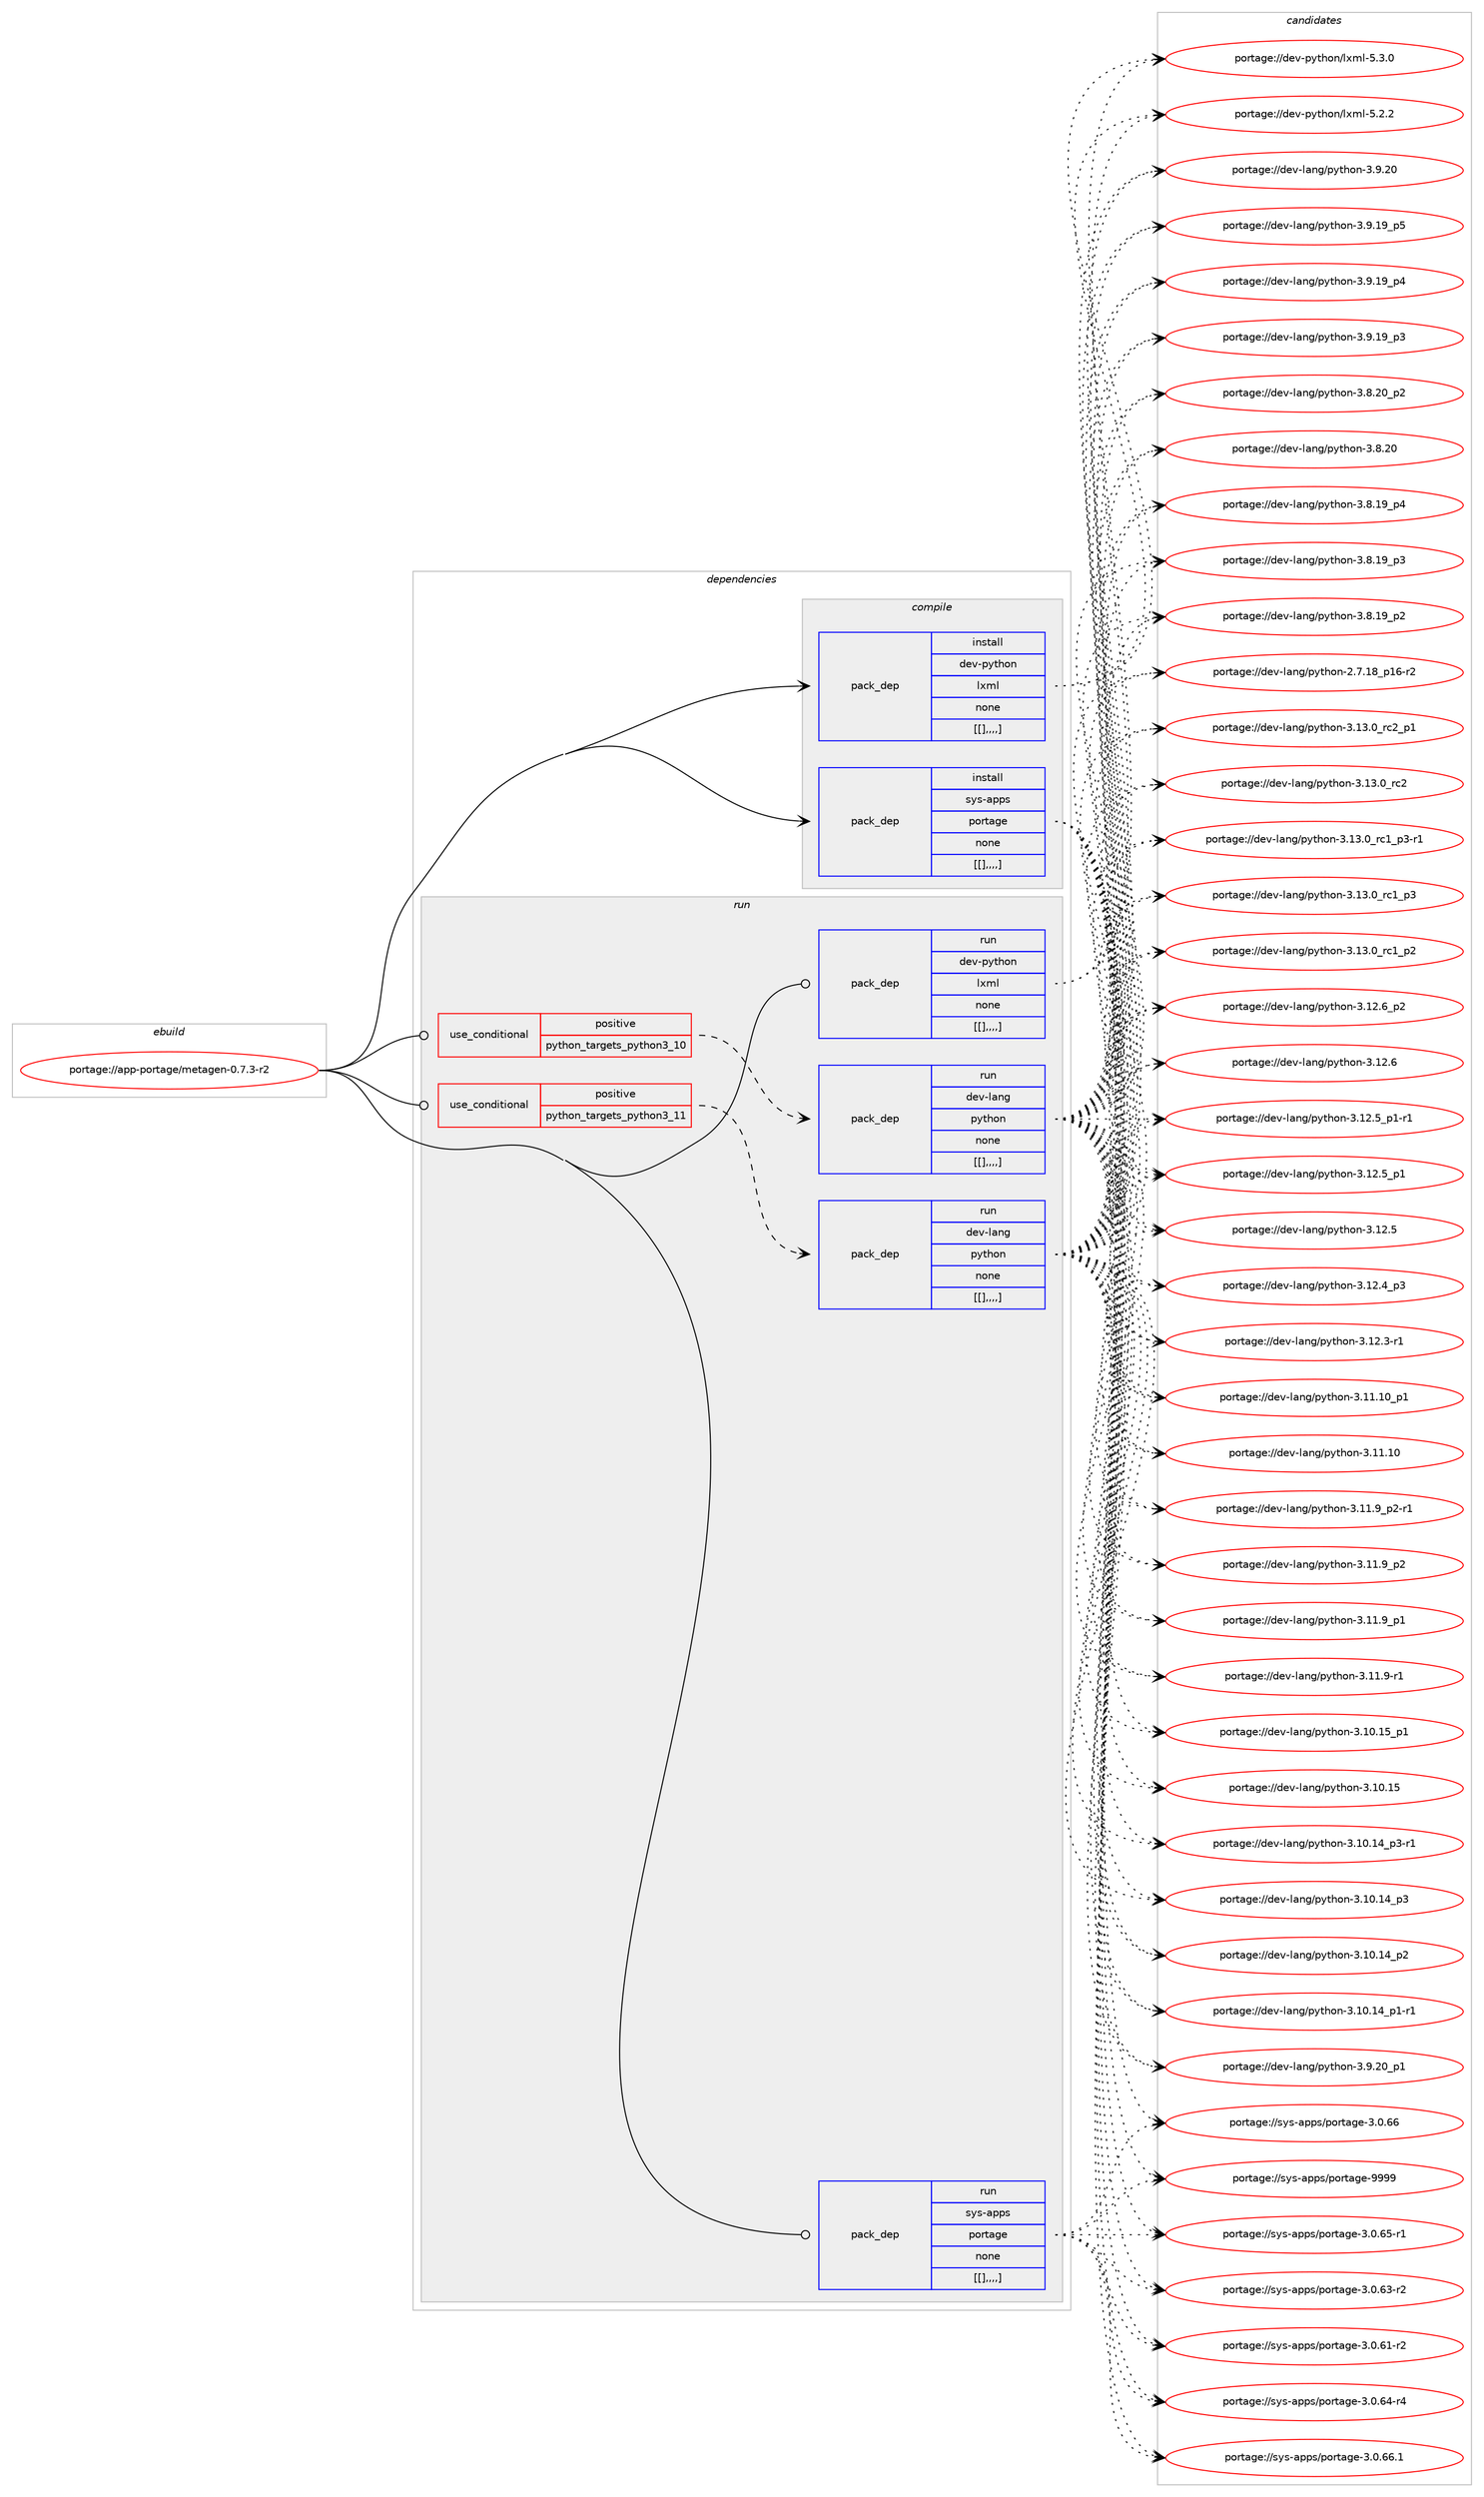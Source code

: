 digraph prolog {

# *************
# Graph options
# *************

newrank=true;
concentrate=true;
compound=true;
graph [rankdir=LR,fontname=Helvetica,fontsize=10,ranksep=1.5];#, ranksep=2.5, nodesep=0.2];
edge  [arrowhead=vee];
node  [fontname=Helvetica,fontsize=10];

# **********
# The ebuild
# **********

subgraph cluster_leftcol {
color=gray;
label=<<i>ebuild</i>>;
id [label="portage://app-portage/metagen-0.7.3-r2", color=red, width=4, href="../app-portage/metagen-0.7.3-r2.svg"];
}

# ****************
# The dependencies
# ****************

subgraph cluster_midcol {
color=gray;
label=<<i>dependencies</i>>;
subgraph cluster_compile {
fillcolor="#eeeeee";
style=filled;
label=<<i>compile</i>>;
subgraph pack36571 {
dependency51515 [label=<<TABLE BORDER="0" CELLBORDER="1" CELLSPACING="0" CELLPADDING="4" WIDTH="220"><TR><TD ROWSPAN="6" CELLPADDING="30">pack_dep</TD></TR><TR><TD WIDTH="110">install</TD></TR><TR><TD>dev-python</TD></TR><TR><TD>lxml</TD></TR><TR><TD>none</TD></TR><TR><TD>[[],,,,]</TD></TR></TABLE>>, shape=none, color=blue];
}
id:e -> dependency51515:w [weight=20,style="solid",arrowhead="vee"];
subgraph pack36572 {
dependency51516 [label=<<TABLE BORDER="0" CELLBORDER="1" CELLSPACING="0" CELLPADDING="4" WIDTH="220"><TR><TD ROWSPAN="6" CELLPADDING="30">pack_dep</TD></TR><TR><TD WIDTH="110">install</TD></TR><TR><TD>sys-apps</TD></TR><TR><TD>portage</TD></TR><TR><TD>none</TD></TR><TR><TD>[[],,,,]</TD></TR></TABLE>>, shape=none, color=blue];
}
id:e -> dependency51516:w [weight=20,style="solid",arrowhead="vee"];
}
subgraph cluster_compileandrun {
fillcolor="#eeeeee";
style=filled;
label=<<i>compile and run</i>>;
}
subgraph cluster_run {
fillcolor="#eeeeee";
style=filled;
label=<<i>run</i>>;
subgraph cond14480 {
dependency51517 [label=<<TABLE BORDER="0" CELLBORDER="1" CELLSPACING="0" CELLPADDING="4"><TR><TD ROWSPAN="3" CELLPADDING="10">use_conditional</TD></TR><TR><TD>positive</TD></TR><TR><TD>python_targets_python3_10</TD></TR></TABLE>>, shape=none, color=red];
subgraph pack36573 {
dependency51518 [label=<<TABLE BORDER="0" CELLBORDER="1" CELLSPACING="0" CELLPADDING="4" WIDTH="220"><TR><TD ROWSPAN="6" CELLPADDING="30">pack_dep</TD></TR><TR><TD WIDTH="110">run</TD></TR><TR><TD>dev-lang</TD></TR><TR><TD>python</TD></TR><TR><TD>none</TD></TR><TR><TD>[[],,,,]</TD></TR></TABLE>>, shape=none, color=blue];
}
dependency51517:e -> dependency51518:w [weight=20,style="dashed",arrowhead="vee"];
}
id:e -> dependency51517:w [weight=20,style="solid",arrowhead="odot"];
subgraph cond14481 {
dependency51519 [label=<<TABLE BORDER="0" CELLBORDER="1" CELLSPACING="0" CELLPADDING="4"><TR><TD ROWSPAN="3" CELLPADDING="10">use_conditional</TD></TR><TR><TD>positive</TD></TR><TR><TD>python_targets_python3_11</TD></TR></TABLE>>, shape=none, color=red];
subgraph pack36574 {
dependency51520 [label=<<TABLE BORDER="0" CELLBORDER="1" CELLSPACING="0" CELLPADDING="4" WIDTH="220"><TR><TD ROWSPAN="6" CELLPADDING="30">pack_dep</TD></TR><TR><TD WIDTH="110">run</TD></TR><TR><TD>dev-lang</TD></TR><TR><TD>python</TD></TR><TR><TD>none</TD></TR><TR><TD>[[],,,,]</TD></TR></TABLE>>, shape=none, color=blue];
}
dependency51519:e -> dependency51520:w [weight=20,style="dashed",arrowhead="vee"];
}
id:e -> dependency51519:w [weight=20,style="solid",arrowhead="odot"];
subgraph pack36575 {
dependency51521 [label=<<TABLE BORDER="0" CELLBORDER="1" CELLSPACING="0" CELLPADDING="4" WIDTH="220"><TR><TD ROWSPAN="6" CELLPADDING="30">pack_dep</TD></TR><TR><TD WIDTH="110">run</TD></TR><TR><TD>dev-python</TD></TR><TR><TD>lxml</TD></TR><TR><TD>none</TD></TR><TR><TD>[[],,,,]</TD></TR></TABLE>>, shape=none, color=blue];
}
id:e -> dependency51521:w [weight=20,style="solid",arrowhead="odot"];
subgraph pack36576 {
dependency51522 [label=<<TABLE BORDER="0" CELLBORDER="1" CELLSPACING="0" CELLPADDING="4" WIDTH="220"><TR><TD ROWSPAN="6" CELLPADDING="30">pack_dep</TD></TR><TR><TD WIDTH="110">run</TD></TR><TR><TD>sys-apps</TD></TR><TR><TD>portage</TD></TR><TR><TD>none</TD></TR><TR><TD>[[],,,,]</TD></TR></TABLE>>, shape=none, color=blue];
}
id:e -> dependency51522:w [weight=20,style="solid",arrowhead="odot"];
}
}

# **************
# The candidates
# **************

subgraph cluster_choices {
rank=same;
color=gray;
label=<<i>candidates</i>>;

subgraph choice36571 {
color=black;
nodesep=1;
choice1001011184511212111610411111047108120109108455346514648 [label="portage://dev-python/lxml-5.3.0", color=red, width=4,href="../dev-python/lxml-5.3.0.svg"];
choice1001011184511212111610411111047108120109108455346504650 [label="portage://dev-python/lxml-5.2.2", color=red, width=4,href="../dev-python/lxml-5.2.2.svg"];
dependency51515:e -> choice1001011184511212111610411111047108120109108455346514648:w [style=dotted,weight="100"];
dependency51515:e -> choice1001011184511212111610411111047108120109108455346504650:w [style=dotted,weight="100"];
}
subgraph choice36572 {
color=black;
nodesep=1;
choice115121115459711211211547112111114116971031014557575757 [label="portage://sys-apps/portage-9999", color=red, width=4,href="../sys-apps/portage-9999.svg"];
choice11512111545971121121154711211111411697103101455146484654544649 [label="portage://sys-apps/portage-3.0.66.1", color=red, width=4,href="../sys-apps/portage-3.0.66.1.svg"];
choice1151211154597112112115471121111141169710310145514648465454 [label="portage://sys-apps/portage-3.0.66", color=red, width=4,href="../sys-apps/portage-3.0.66.svg"];
choice11512111545971121121154711211111411697103101455146484654534511449 [label="portage://sys-apps/portage-3.0.65-r1", color=red, width=4,href="../sys-apps/portage-3.0.65-r1.svg"];
choice11512111545971121121154711211111411697103101455146484654524511452 [label="portage://sys-apps/portage-3.0.64-r4", color=red, width=4,href="../sys-apps/portage-3.0.64-r4.svg"];
choice11512111545971121121154711211111411697103101455146484654514511450 [label="portage://sys-apps/portage-3.0.63-r2", color=red, width=4,href="../sys-apps/portage-3.0.63-r2.svg"];
choice11512111545971121121154711211111411697103101455146484654494511450 [label="portage://sys-apps/portage-3.0.61-r2", color=red, width=4,href="../sys-apps/portage-3.0.61-r2.svg"];
dependency51516:e -> choice115121115459711211211547112111114116971031014557575757:w [style=dotted,weight="100"];
dependency51516:e -> choice11512111545971121121154711211111411697103101455146484654544649:w [style=dotted,weight="100"];
dependency51516:e -> choice1151211154597112112115471121111141169710310145514648465454:w [style=dotted,weight="100"];
dependency51516:e -> choice11512111545971121121154711211111411697103101455146484654534511449:w [style=dotted,weight="100"];
dependency51516:e -> choice11512111545971121121154711211111411697103101455146484654524511452:w [style=dotted,weight="100"];
dependency51516:e -> choice11512111545971121121154711211111411697103101455146484654514511450:w [style=dotted,weight="100"];
dependency51516:e -> choice11512111545971121121154711211111411697103101455146484654494511450:w [style=dotted,weight="100"];
}
subgraph choice36573 {
color=black;
nodesep=1;
choice100101118451089711010347112121116104111110455146495146489511499509511249 [label="portage://dev-lang/python-3.13.0_rc2_p1", color=red, width=4,href="../dev-lang/python-3.13.0_rc2_p1.svg"];
choice10010111845108971101034711212111610411111045514649514648951149950 [label="portage://dev-lang/python-3.13.0_rc2", color=red, width=4,href="../dev-lang/python-3.13.0_rc2.svg"];
choice1001011184510897110103471121211161041111104551464951464895114994995112514511449 [label="portage://dev-lang/python-3.13.0_rc1_p3-r1", color=red, width=4,href="../dev-lang/python-3.13.0_rc1_p3-r1.svg"];
choice100101118451089711010347112121116104111110455146495146489511499499511251 [label="portage://dev-lang/python-3.13.0_rc1_p3", color=red, width=4,href="../dev-lang/python-3.13.0_rc1_p3.svg"];
choice100101118451089711010347112121116104111110455146495146489511499499511250 [label="portage://dev-lang/python-3.13.0_rc1_p2", color=red, width=4,href="../dev-lang/python-3.13.0_rc1_p2.svg"];
choice100101118451089711010347112121116104111110455146495046549511250 [label="portage://dev-lang/python-3.12.6_p2", color=red, width=4,href="../dev-lang/python-3.12.6_p2.svg"];
choice10010111845108971101034711212111610411111045514649504654 [label="portage://dev-lang/python-3.12.6", color=red, width=4,href="../dev-lang/python-3.12.6.svg"];
choice1001011184510897110103471121211161041111104551464950465395112494511449 [label="portage://dev-lang/python-3.12.5_p1-r1", color=red, width=4,href="../dev-lang/python-3.12.5_p1-r1.svg"];
choice100101118451089711010347112121116104111110455146495046539511249 [label="portage://dev-lang/python-3.12.5_p1", color=red, width=4,href="../dev-lang/python-3.12.5_p1.svg"];
choice10010111845108971101034711212111610411111045514649504653 [label="portage://dev-lang/python-3.12.5", color=red, width=4,href="../dev-lang/python-3.12.5.svg"];
choice100101118451089711010347112121116104111110455146495046529511251 [label="portage://dev-lang/python-3.12.4_p3", color=red, width=4,href="../dev-lang/python-3.12.4_p3.svg"];
choice100101118451089711010347112121116104111110455146495046514511449 [label="portage://dev-lang/python-3.12.3-r1", color=red, width=4,href="../dev-lang/python-3.12.3-r1.svg"];
choice10010111845108971101034711212111610411111045514649494649489511249 [label="portage://dev-lang/python-3.11.10_p1", color=red, width=4,href="../dev-lang/python-3.11.10_p1.svg"];
choice1001011184510897110103471121211161041111104551464949464948 [label="portage://dev-lang/python-3.11.10", color=red, width=4,href="../dev-lang/python-3.11.10.svg"];
choice1001011184510897110103471121211161041111104551464949465795112504511449 [label="portage://dev-lang/python-3.11.9_p2-r1", color=red, width=4,href="../dev-lang/python-3.11.9_p2-r1.svg"];
choice100101118451089711010347112121116104111110455146494946579511250 [label="portage://dev-lang/python-3.11.9_p2", color=red, width=4,href="../dev-lang/python-3.11.9_p2.svg"];
choice100101118451089711010347112121116104111110455146494946579511249 [label="portage://dev-lang/python-3.11.9_p1", color=red, width=4,href="../dev-lang/python-3.11.9_p1.svg"];
choice100101118451089711010347112121116104111110455146494946574511449 [label="portage://dev-lang/python-3.11.9-r1", color=red, width=4,href="../dev-lang/python-3.11.9-r1.svg"];
choice10010111845108971101034711212111610411111045514649484649539511249 [label="portage://dev-lang/python-3.10.15_p1", color=red, width=4,href="../dev-lang/python-3.10.15_p1.svg"];
choice1001011184510897110103471121211161041111104551464948464953 [label="portage://dev-lang/python-3.10.15", color=red, width=4,href="../dev-lang/python-3.10.15.svg"];
choice100101118451089711010347112121116104111110455146494846495295112514511449 [label="portage://dev-lang/python-3.10.14_p3-r1", color=red, width=4,href="../dev-lang/python-3.10.14_p3-r1.svg"];
choice10010111845108971101034711212111610411111045514649484649529511251 [label="portage://dev-lang/python-3.10.14_p3", color=red, width=4,href="../dev-lang/python-3.10.14_p3.svg"];
choice10010111845108971101034711212111610411111045514649484649529511250 [label="portage://dev-lang/python-3.10.14_p2", color=red, width=4,href="../dev-lang/python-3.10.14_p2.svg"];
choice100101118451089711010347112121116104111110455146494846495295112494511449 [label="portage://dev-lang/python-3.10.14_p1-r1", color=red, width=4,href="../dev-lang/python-3.10.14_p1-r1.svg"];
choice100101118451089711010347112121116104111110455146574650489511249 [label="portage://dev-lang/python-3.9.20_p1", color=red, width=4,href="../dev-lang/python-3.9.20_p1.svg"];
choice10010111845108971101034711212111610411111045514657465048 [label="portage://dev-lang/python-3.9.20", color=red, width=4,href="../dev-lang/python-3.9.20.svg"];
choice100101118451089711010347112121116104111110455146574649579511253 [label="portage://dev-lang/python-3.9.19_p5", color=red, width=4,href="../dev-lang/python-3.9.19_p5.svg"];
choice100101118451089711010347112121116104111110455146574649579511252 [label="portage://dev-lang/python-3.9.19_p4", color=red, width=4,href="../dev-lang/python-3.9.19_p4.svg"];
choice100101118451089711010347112121116104111110455146574649579511251 [label="portage://dev-lang/python-3.9.19_p3", color=red, width=4,href="../dev-lang/python-3.9.19_p3.svg"];
choice100101118451089711010347112121116104111110455146564650489511250 [label="portage://dev-lang/python-3.8.20_p2", color=red, width=4,href="../dev-lang/python-3.8.20_p2.svg"];
choice10010111845108971101034711212111610411111045514656465048 [label="portage://dev-lang/python-3.8.20", color=red, width=4,href="../dev-lang/python-3.8.20.svg"];
choice100101118451089711010347112121116104111110455146564649579511252 [label="portage://dev-lang/python-3.8.19_p4", color=red, width=4,href="../dev-lang/python-3.8.19_p4.svg"];
choice100101118451089711010347112121116104111110455146564649579511251 [label="portage://dev-lang/python-3.8.19_p3", color=red, width=4,href="../dev-lang/python-3.8.19_p3.svg"];
choice100101118451089711010347112121116104111110455146564649579511250 [label="portage://dev-lang/python-3.8.19_p2", color=red, width=4,href="../dev-lang/python-3.8.19_p2.svg"];
choice100101118451089711010347112121116104111110455046554649569511249544511450 [label="portage://dev-lang/python-2.7.18_p16-r2", color=red, width=4,href="../dev-lang/python-2.7.18_p16-r2.svg"];
dependency51518:e -> choice100101118451089711010347112121116104111110455146495146489511499509511249:w [style=dotted,weight="100"];
dependency51518:e -> choice10010111845108971101034711212111610411111045514649514648951149950:w [style=dotted,weight="100"];
dependency51518:e -> choice1001011184510897110103471121211161041111104551464951464895114994995112514511449:w [style=dotted,weight="100"];
dependency51518:e -> choice100101118451089711010347112121116104111110455146495146489511499499511251:w [style=dotted,weight="100"];
dependency51518:e -> choice100101118451089711010347112121116104111110455146495146489511499499511250:w [style=dotted,weight="100"];
dependency51518:e -> choice100101118451089711010347112121116104111110455146495046549511250:w [style=dotted,weight="100"];
dependency51518:e -> choice10010111845108971101034711212111610411111045514649504654:w [style=dotted,weight="100"];
dependency51518:e -> choice1001011184510897110103471121211161041111104551464950465395112494511449:w [style=dotted,weight="100"];
dependency51518:e -> choice100101118451089711010347112121116104111110455146495046539511249:w [style=dotted,weight="100"];
dependency51518:e -> choice10010111845108971101034711212111610411111045514649504653:w [style=dotted,weight="100"];
dependency51518:e -> choice100101118451089711010347112121116104111110455146495046529511251:w [style=dotted,weight="100"];
dependency51518:e -> choice100101118451089711010347112121116104111110455146495046514511449:w [style=dotted,weight="100"];
dependency51518:e -> choice10010111845108971101034711212111610411111045514649494649489511249:w [style=dotted,weight="100"];
dependency51518:e -> choice1001011184510897110103471121211161041111104551464949464948:w [style=dotted,weight="100"];
dependency51518:e -> choice1001011184510897110103471121211161041111104551464949465795112504511449:w [style=dotted,weight="100"];
dependency51518:e -> choice100101118451089711010347112121116104111110455146494946579511250:w [style=dotted,weight="100"];
dependency51518:e -> choice100101118451089711010347112121116104111110455146494946579511249:w [style=dotted,weight="100"];
dependency51518:e -> choice100101118451089711010347112121116104111110455146494946574511449:w [style=dotted,weight="100"];
dependency51518:e -> choice10010111845108971101034711212111610411111045514649484649539511249:w [style=dotted,weight="100"];
dependency51518:e -> choice1001011184510897110103471121211161041111104551464948464953:w [style=dotted,weight="100"];
dependency51518:e -> choice100101118451089711010347112121116104111110455146494846495295112514511449:w [style=dotted,weight="100"];
dependency51518:e -> choice10010111845108971101034711212111610411111045514649484649529511251:w [style=dotted,weight="100"];
dependency51518:e -> choice10010111845108971101034711212111610411111045514649484649529511250:w [style=dotted,weight="100"];
dependency51518:e -> choice100101118451089711010347112121116104111110455146494846495295112494511449:w [style=dotted,weight="100"];
dependency51518:e -> choice100101118451089711010347112121116104111110455146574650489511249:w [style=dotted,weight="100"];
dependency51518:e -> choice10010111845108971101034711212111610411111045514657465048:w [style=dotted,weight="100"];
dependency51518:e -> choice100101118451089711010347112121116104111110455146574649579511253:w [style=dotted,weight="100"];
dependency51518:e -> choice100101118451089711010347112121116104111110455146574649579511252:w [style=dotted,weight="100"];
dependency51518:e -> choice100101118451089711010347112121116104111110455146574649579511251:w [style=dotted,weight="100"];
dependency51518:e -> choice100101118451089711010347112121116104111110455146564650489511250:w [style=dotted,weight="100"];
dependency51518:e -> choice10010111845108971101034711212111610411111045514656465048:w [style=dotted,weight="100"];
dependency51518:e -> choice100101118451089711010347112121116104111110455146564649579511252:w [style=dotted,weight="100"];
dependency51518:e -> choice100101118451089711010347112121116104111110455146564649579511251:w [style=dotted,weight="100"];
dependency51518:e -> choice100101118451089711010347112121116104111110455146564649579511250:w [style=dotted,weight="100"];
dependency51518:e -> choice100101118451089711010347112121116104111110455046554649569511249544511450:w [style=dotted,weight="100"];
}
subgraph choice36574 {
color=black;
nodesep=1;
choice100101118451089711010347112121116104111110455146495146489511499509511249 [label="portage://dev-lang/python-3.13.0_rc2_p1", color=red, width=4,href="../dev-lang/python-3.13.0_rc2_p1.svg"];
choice10010111845108971101034711212111610411111045514649514648951149950 [label="portage://dev-lang/python-3.13.0_rc2", color=red, width=4,href="../dev-lang/python-3.13.0_rc2.svg"];
choice1001011184510897110103471121211161041111104551464951464895114994995112514511449 [label="portage://dev-lang/python-3.13.0_rc1_p3-r1", color=red, width=4,href="../dev-lang/python-3.13.0_rc1_p3-r1.svg"];
choice100101118451089711010347112121116104111110455146495146489511499499511251 [label="portage://dev-lang/python-3.13.0_rc1_p3", color=red, width=4,href="../dev-lang/python-3.13.0_rc1_p3.svg"];
choice100101118451089711010347112121116104111110455146495146489511499499511250 [label="portage://dev-lang/python-3.13.0_rc1_p2", color=red, width=4,href="../dev-lang/python-3.13.0_rc1_p2.svg"];
choice100101118451089711010347112121116104111110455146495046549511250 [label="portage://dev-lang/python-3.12.6_p2", color=red, width=4,href="../dev-lang/python-3.12.6_p2.svg"];
choice10010111845108971101034711212111610411111045514649504654 [label="portage://dev-lang/python-3.12.6", color=red, width=4,href="../dev-lang/python-3.12.6.svg"];
choice1001011184510897110103471121211161041111104551464950465395112494511449 [label="portage://dev-lang/python-3.12.5_p1-r1", color=red, width=4,href="../dev-lang/python-3.12.5_p1-r1.svg"];
choice100101118451089711010347112121116104111110455146495046539511249 [label="portage://dev-lang/python-3.12.5_p1", color=red, width=4,href="../dev-lang/python-3.12.5_p1.svg"];
choice10010111845108971101034711212111610411111045514649504653 [label="portage://dev-lang/python-3.12.5", color=red, width=4,href="../dev-lang/python-3.12.5.svg"];
choice100101118451089711010347112121116104111110455146495046529511251 [label="portage://dev-lang/python-3.12.4_p3", color=red, width=4,href="../dev-lang/python-3.12.4_p3.svg"];
choice100101118451089711010347112121116104111110455146495046514511449 [label="portage://dev-lang/python-3.12.3-r1", color=red, width=4,href="../dev-lang/python-3.12.3-r1.svg"];
choice10010111845108971101034711212111610411111045514649494649489511249 [label="portage://dev-lang/python-3.11.10_p1", color=red, width=4,href="../dev-lang/python-3.11.10_p1.svg"];
choice1001011184510897110103471121211161041111104551464949464948 [label="portage://dev-lang/python-3.11.10", color=red, width=4,href="../dev-lang/python-3.11.10.svg"];
choice1001011184510897110103471121211161041111104551464949465795112504511449 [label="portage://dev-lang/python-3.11.9_p2-r1", color=red, width=4,href="../dev-lang/python-3.11.9_p2-r1.svg"];
choice100101118451089711010347112121116104111110455146494946579511250 [label="portage://dev-lang/python-3.11.9_p2", color=red, width=4,href="../dev-lang/python-3.11.9_p2.svg"];
choice100101118451089711010347112121116104111110455146494946579511249 [label="portage://dev-lang/python-3.11.9_p1", color=red, width=4,href="../dev-lang/python-3.11.9_p1.svg"];
choice100101118451089711010347112121116104111110455146494946574511449 [label="portage://dev-lang/python-3.11.9-r1", color=red, width=4,href="../dev-lang/python-3.11.9-r1.svg"];
choice10010111845108971101034711212111610411111045514649484649539511249 [label="portage://dev-lang/python-3.10.15_p1", color=red, width=4,href="../dev-lang/python-3.10.15_p1.svg"];
choice1001011184510897110103471121211161041111104551464948464953 [label="portage://dev-lang/python-3.10.15", color=red, width=4,href="../dev-lang/python-3.10.15.svg"];
choice100101118451089711010347112121116104111110455146494846495295112514511449 [label="portage://dev-lang/python-3.10.14_p3-r1", color=red, width=4,href="../dev-lang/python-3.10.14_p3-r1.svg"];
choice10010111845108971101034711212111610411111045514649484649529511251 [label="portage://dev-lang/python-3.10.14_p3", color=red, width=4,href="../dev-lang/python-3.10.14_p3.svg"];
choice10010111845108971101034711212111610411111045514649484649529511250 [label="portage://dev-lang/python-3.10.14_p2", color=red, width=4,href="../dev-lang/python-3.10.14_p2.svg"];
choice100101118451089711010347112121116104111110455146494846495295112494511449 [label="portage://dev-lang/python-3.10.14_p1-r1", color=red, width=4,href="../dev-lang/python-3.10.14_p1-r1.svg"];
choice100101118451089711010347112121116104111110455146574650489511249 [label="portage://dev-lang/python-3.9.20_p1", color=red, width=4,href="../dev-lang/python-3.9.20_p1.svg"];
choice10010111845108971101034711212111610411111045514657465048 [label="portage://dev-lang/python-3.9.20", color=red, width=4,href="../dev-lang/python-3.9.20.svg"];
choice100101118451089711010347112121116104111110455146574649579511253 [label="portage://dev-lang/python-3.9.19_p5", color=red, width=4,href="../dev-lang/python-3.9.19_p5.svg"];
choice100101118451089711010347112121116104111110455146574649579511252 [label="portage://dev-lang/python-3.9.19_p4", color=red, width=4,href="../dev-lang/python-3.9.19_p4.svg"];
choice100101118451089711010347112121116104111110455146574649579511251 [label="portage://dev-lang/python-3.9.19_p3", color=red, width=4,href="../dev-lang/python-3.9.19_p3.svg"];
choice100101118451089711010347112121116104111110455146564650489511250 [label="portage://dev-lang/python-3.8.20_p2", color=red, width=4,href="../dev-lang/python-3.8.20_p2.svg"];
choice10010111845108971101034711212111610411111045514656465048 [label="portage://dev-lang/python-3.8.20", color=red, width=4,href="../dev-lang/python-3.8.20.svg"];
choice100101118451089711010347112121116104111110455146564649579511252 [label="portage://dev-lang/python-3.8.19_p4", color=red, width=4,href="../dev-lang/python-3.8.19_p4.svg"];
choice100101118451089711010347112121116104111110455146564649579511251 [label="portage://dev-lang/python-3.8.19_p3", color=red, width=4,href="../dev-lang/python-3.8.19_p3.svg"];
choice100101118451089711010347112121116104111110455146564649579511250 [label="portage://dev-lang/python-3.8.19_p2", color=red, width=4,href="../dev-lang/python-3.8.19_p2.svg"];
choice100101118451089711010347112121116104111110455046554649569511249544511450 [label="portage://dev-lang/python-2.7.18_p16-r2", color=red, width=4,href="../dev-lang/python-2.7.18_p16-r2.svg"];
dependency51520:e -> choice100101118451089711010347112121116104111110455146495146489511499509511249:w [style=dotted,weight="100"];
dependency51520:e -> choice10010111845108971101034711212111610411111045514649514648951149950:w [style=dotted,weight="100"];
dependency51520:e -> choice1001011184510897110103471121211161041111104551464951464895114994995112514511449:w [style=dotted,weight="100"];
dependency51520:e -> choice100101118451089711010347112121116104111110455146495146489511499499511251:w [style=dotted,weight="100"];
dependency51520:e -> choice100101118451089711010347112121116104111110455146495146489511499499511250:w [style=dotted,weight="100"];
dependency51520:e -> choice100101118451089711010347112121116104111110455146495046549511250:w [style=dotted,weight="100"];
dependency51520:e -> choice10010111845108971101034711212111610411111045514649504654:w [style=dotted,weight="100"];
dependency51520:e -> choice1001011184510897110103471121211161041111104551464950465395112494511449:w [style=dotted,weight="100"];
dependency51520:e -> choice100101118451089711010347112121116104111110455146495046539511249:w [style=dotted,weight="100"];
dependency51520:e -> choice10010111845108971101034711212111610411111045514649504653:w [style=dotted,weight="100"];
dependency51520:e -> choice100101118451089711010347112121116104111110455146495046529511251:w [style=dotted,weight="100"];
dependency51520:e -> choice100101118451089711010347112121116104111110455146495046514511449:w [style=dotted,weight="100"];
dependency51520:e -> choice10010111845108971101034711212111610411111045514649494649489511249:w [style=dotted,weight="100"];
dependency51520:e -> choice1001011184510897110103471121211161041111104551464949464948:w [style=dotted,weight="100"];
dependency51520:e -> choice1001011184510897110103471121211161041111104551464949465795112504511449:w [style=dotted,weight="100"];
dependency51520:e -> choice100101118451089711010347112121116104111110455146494946579511250:w [style=dotted,weight="100"];
dependency51520:e -> choice100101118451089711010347112121116104111110455146494946579511249:w [style=dotted,weight="100"];
dependency51520:e -> choice100101118451089711010347112121116104111110455146494946574511449:w [style=dotted,weight="100"];
dependency51520:e -> choice10010111845108971101034711212111610411111045514649484649539511249:w [style=dotted,weight="100"];
dependency51520:e -> choice1001011184510897110103471121211161041111104551464948464953:w [style=dotted,weight="100"];
dependency51520:e -> choice100101118451089711010347112121116104111110455146494846495295112514511449:w [style=dotted,weight="100"];
dependency51520:e -> choice10010111845108971101034711212111610411111045514649484649529511251:w [style=dotted,weight="100"];
dependency51520:e -> choice10010111845108971101034711212111610411111045514649484649529511250:w [style=dotted,weight="100"];
dependency51520:e -> choice100101118451089711010347112121116104111110455146494846495295112494511449:w [style=dotted,weight="100"];
dependency51520:e -> choice100101118451089711010347112121116104111110455146574650489511249:w [style=dotted,weight="100"];
dependency51520:e -> choice10010111845108971101034711212111610411111045514657465048:w [style=dotted,weight="100"];
dependency51520:e -> choice100101118451089711010347112121116104111110455146574649579511253:w [style=dotted,weight="100"];
dependency51520:e -> choice100101118451089711010347112121116104111110455146574649579511252:w [style=dotted,weight="100"];
dependency51520:e -> choice100101118451089711010347112121116104111110455146574649579511251:w [style=dotted,weight="100"];
dependency51520:e -> choice100101118451089711010347112121116104111110455146564650489511250:w [style=dotted,weight="100"];
dependency51520:e -> choice10010111845108971101034711212111610411111045514656465048:w [style=dotted,weight="100"];
dependency51520:e -> choice100101118451089711010347112121116104111110455146564649579511252:w [style=dotted,weight="100"];
dependency51520:e -> choice100101118451089711010347112121116104111110455146564649579511251:w [style=dotted,weight="100"];
dependency51520:e -> choice100101118451089711010347112121116104111110455146564649579511250:w [style=dotted,weight="100"];
dependency51520:e -> choice100101118451089711010347112121116104111110455046554649569511249544511450:w [style=dotted,weight="100"];
}
subgraph choice36575 {
color=black;
nodesep=1;
choice1001011184511212111610411111047108120109108455346514648 [label="portage://dev-python/lxml-5.3.0", color=red, width=4,href="../dev-python/lxml-5.3.0.svg"];
choice1001011184511212111610411111047108120109108455346504650 [label="portage://dev-python/lxml-5.2.2", color=red, width=4,href="../dev-python/lxml-5.2.2.svg"];
dependency51521:e -> choice1001011184511212111610411111047108120109108455346514648:w [style=dotted,weight="100"];
dependency51521:e -> choice1001011184511212111610411111047108120109108455346504650:w [style=dotted,weight="100"];
}
subgraph choice36576 {
color=black;
nodesep=1;
choice115121115459711211211547112111114116971031014557575757 [label="portage://sys-apps/portage-9999", color=red, width=4,href="../sys-apps/portage-9999.svg"];
choice11512111545971121121154711211111411697103101455146484654544649 [label="portage://sys-apps/portage-3.0.66.1", color=red, width=4,href="../sys-apps/portage-3.0.66.1.svg"];
choice1151211154597112112115471121111141169710310145514648465454 [label="portage://sys-apps/portage-3.0.66", color=red, width=4,href="../sys-apps/portage-3.0.66.svg"];
choice11512111545971121121154711211111411697103101455146484654534511449 [label="portage://sys-apps/portage-3.0.65-r1", color=red, width=4,href="../sys-apps/portage-3.0.65-r1.svg"];
choice11512111545971121121154711211111411697103101455146484654524511452 [label="portage://sys-apps/portage-3.0.64-r4", color=red, width=4,href="../sys-apps/portage-3.0.64-r4.svg"];
choice11512111545971121121154711211111411697103101455146484654514511450 [label="portage://sys-apps/portage-3.0.63-r2", color=red, width=4,href="../sys-apps/portage-3.0.63-r2.svg"];
choice11512111545971121121154711211111411697103101455146484654494511450 [label="portage://sys-apps/portage-3.0.61-r2", color=red, width=4,href="../sys-apps/portage-3.0.61-r2.svg"];
dependency51522:e -> choice115121115459711211211547112111114116971031014557575757:w [style=dotted,weight="100"];
dependency51522:e -> choice11512111545971121121154711211111411697103101455146484654544649:w [style=dotted,weight="100"];
dependency51522:e -> choice1151211154597112112115471121111141169710310145514648465454:w [style=dotted,weight="100"];
dependency51522:e -> choice11512111545971121121154711211111411697103101455146484654534511449:w [style=dotted,weight="100"];
dependency51522:e -> choice11512111545971121121154711211111411697103101455146484654524511452:w [style=dotted,weight="100"];
dependency51522:e -> choice11512111545971121121154711211111411697103101455146484654514511450:w [style=dotted,weight="100"];
dependency51522:e -> choice11512111545971121121154711211111411697103101455146484654494511450:w [style=dotted,weight="100"];
}
}

}
